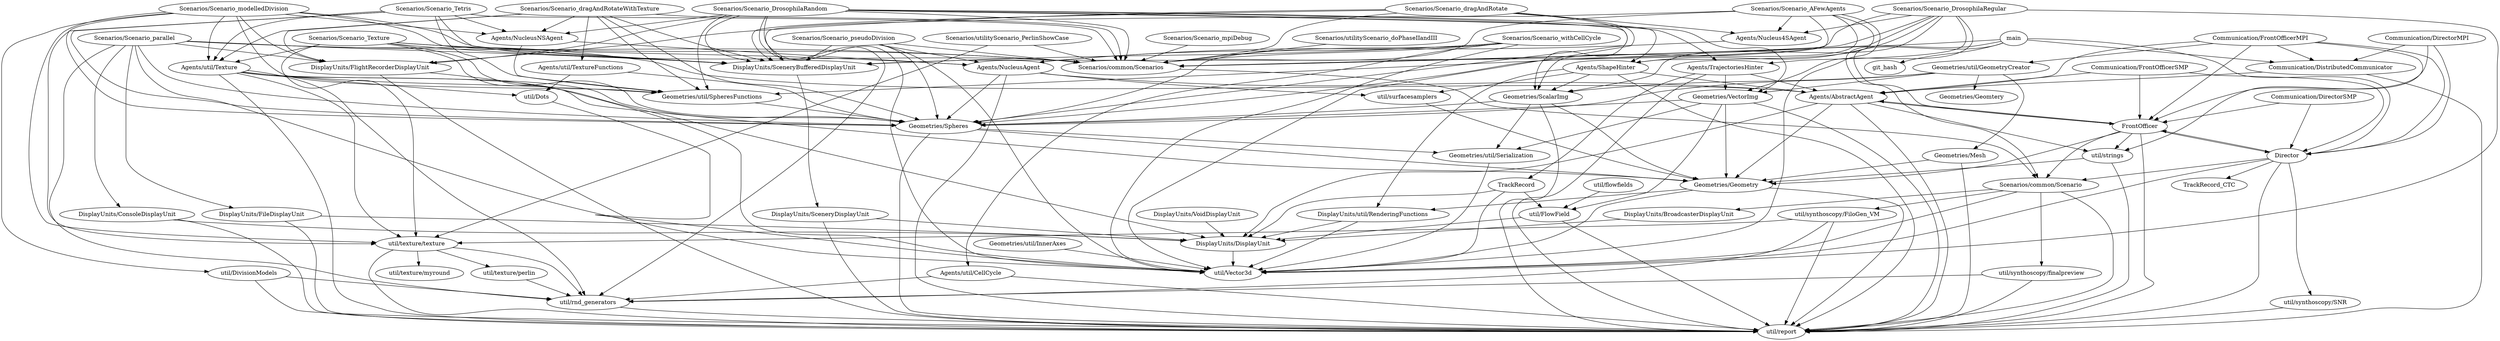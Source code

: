 digraph G {
"Geometries/ScalarImg" [label="Geometries/ScalarImg", fillcolor=white, style=filled, shape=oval];
"util/report" [label="util/report", fillcolor=white, style=filled, shape=oval];
"Geometries/util/Serialization" [label="Geometries/util/Serialization", fillcolor=white, style=filled, shape=oval];
"Geometries/Spheres" [label="Geometries/Spheres", fillcolor=white, style=filled, shape=oval];
"util/rnd_generators" [label="util/rnd_generators", fillcolor=white, style=filled, shape=oval];
"Scenarios/Scenario_Texture" [label="Scenarios/Scenario_Texture", fillcolor=white, style=filled, shape=oval];
"Agents/util/Texture" [label="Agents/util/Texture", fillcolor=white, style=filled, shape=oval];
"Agents/NucleusAgent" [label="Agents/NucleusAgent", fillcolor=white, style=filled, shape=oval];
"util/texture/texture" [label="util/texture/texture", fillcolor=white, style=filled, shape=oval];
"DisplayUnits/SceneryBufferedDisplayUnit" [label="DisplayUnits/SceneryBufferedDisplayUnit", fillcolor=white, style=filled, shape=oval];
"util/Vector3d" [label="util/Vector3d", fillcolor=white, style=filled, shape=oval];
"Scenarios/common/Scenarios" [label="Scenarios/common/Scenarios", fillcolor=white, style=filled, shape=oval];
"Communication/DirectorSMP" [label="Communication/DirectorSMP", fillcolor=white, style=filled, shape=oval];
"FrontOfficer" [label="FrontOfficer", fillcolor=white, style=filled, shape=oval];
"Director" [label="Director", fillcolor=white, style=filled, shape=oval];
"Communication/DirectorMPI" [label="Communication/DirectorMPI", fillcolor=white, style=filled, shape=oval];
"Communication/DistributedCommunicator" [label="Communication/DistributedCommunicator", fillcolor=white, style=filled, shape=oval];
"Scenarios/Scenario_mpiDebug" [label="Scenarios/Scenario_mpiDebug", fillcolor=white, style=filled, shape=oval];
"Communication/FrontOfficerMPI" [label="Communication/FrontOfficerMPI", fillcolor=white, style=filled, shape=oval];
"util/strings" [label="util/strings", fillcolor=white, style=filled, shape=oval];
"Geometries/util/GeometryCreator" [label="Geometries/util/GeometryCreator", fillcolor=white, style=filled, shape=oval];
"Agents/AbstractAgent" [label="Agents/AbstractAgent", fillcolor=white, style=filled, shape=oval];
"Geometries/Geometry" [label="Geometries/Geometry", fillcolor=white, style=filled, shape=oval];
"Geometries/util/SpheresFunctions" [label="Geometries/util/SpheresFunctions", fillcolor=white, style=filled, shape=oval];
"Scenarios/Scenario_Tetris" [label="Scenarios/Scenario_Tetris", fillcolor=white, style=filled, shape=oval];
"Agents/NucleusNSAgent" [label="Agents/NucleusNSAgent", fillcolor=white, style=filled, shape=oval];
"Agents/ShapeHinter" [label="Agents/ShapeHinter", fillcolor=white, style=filled, shape=oval];
"DisplayUnits/util/RenderingFunctions" [label="DisplayUnits/util/RenderingFunctions", fillcolor=white, style=filled, shape=oval];
"util/surfacesamplers" [label="util/surfacesamplers", fillcolor=white, style=filled, shape=oval];
"Scenarios/common/Scenario" [label="Scenarios/common/Scenario", fillcolor=white, style=filled, shape=oval];
"Scenarios/Scenario_modelledDivision" [label="Scenarios/Scenario_modelledDivision", fillcolor=white, style=filled, shape=oval];
"DisplayUnits/FlightRecorderDisplayUnit" [label="DisplayUnits/FlightRecorderDisplayUnit", fillcolor=white, style=filled, shape=oval];
"util/DivisionModels" [label="util/DivisionModels", fillcolor=white, style=filled, shape=oval];
"util/Dots" [label="util/Dots", fillcolor=white, style=filled, shape=oval];
"DisplayUnits/ConsoleDisplayUnit" [label="DisplayUnits/ConsoleDisplayUnit", fillcolor=white, style=filled, shape=oval];
"DisplayUnits/DisplayUnit" [label="DisplayUnits/DisplayUnit", fillcolor=white, style=filled, shape=oval];
"Agents/util/TextureFunctions" [label="Agents/util/TextureFunctions", fillcolor=white, style=filled, shape=oval];
"DisplayUnits/VoidDisplayUnit" [label="DisplayUnits/VoidDisplayUnit", fillcolor=white, style=filled, shape=oval];
"Communication/FrontOfficerSMP" [label="Communication/FrontOfficerSMP", fillcolor=white, style=filled, shape=oval];
"DisplayUnits/BroadcasterDisplayUnit" [label="DisplayUnits/BroadcasterDisplayUnit", fillcolor=white, style=filled, shape=oval];
"Scenarios/Scenario_parallel" [label="Scenarios/Scenario_parallel", fillcolor=white, style=filled, shape=oval];
"DisplayUnits/FileDisplayUnit" [label="DisplayUnits/FileDisplayUnit", fillcolor=white, style=filled, shape=oval];
"Scenarios/Scenario_dragAndRotateWithTexture" [label="Scenarios/Scenario_dragAndRotateWithTexture", fillcolor=white, style=filled, shape=oval];
"Scenarios/Scenario_DrosophilaRegular" [label="Scenarios/Scenario_DrosophilaRegular", fillcolor=white, style=filled, shape=oval];
"Agents/Nucleus4SAgent" [label="Agents/Nucleus4SAgent", fillcolor=white, style=filled, shape=oval];
"Geometries/VectorImg" [label="Geometries/VectorImg", fillcolor=white, style=filled, shape=oval];
"Agents/TrajectoriesHinter" [label="Agents/TrajectoriesHinter", fillcolor=white, style=filled, shape=oval];
"main" [label="main", fillcolor=white, style=filled, shape=oval];
"git_hash" [label="git_hash", fillcolor=white, style=filled, shape=oval];
"util/synthoscopy/SNR" [label="util/synthoscopy/SNR", fillcolor=white, style=filled, shape=oval];
"Scenarios/utilityScenario_PerlinShowCase" [label="Scenarios/utilityScenario_PerlinShowCase", fillcolor=white, style=filled, shape=oval];
"DisplayUnits/SceneryDisplayUnit" [label="DisplayUnits/SceneryDisplayUnit", fillcolor=white, style=filled, shape=oval];
"TrackRecord_CTC" [label="TrackRecord_CTC", fillcolor=white, style=filled, shape=oval];
"TrackRecord" [label="TrackRecord", fillcolor=white, style=filled, shape=oval];
"Geometries/Mesh" [label="Geometries/Mesh", fillcolor=white, style=filled, shape=oval];
"Geometries/Geomtery" [label="Geometries/Geomtery", fillcolor=white, style=filled, shape=oval];
"Scenarios/Scenario_pseudoDivision" [label="Scenarios/Scenario_pseudoDivision", fillcolor=white, style=filled, shape=oval];
"util/FlowField" [label="util/FlowField", fillcolor=white, style=filled, shape=oval];
"Scenarios/Scenario_DrosophilaRandom" [label="Scenarios/Scenario_DrosophilaRandom", fillcolor=white, style=filled, shape=oval];
"util/synthoscopy/finalpreview" [label="util/synthoscopy/finalpreview", fillcolor=white, style=filled, shape=oval];
"Scenarios/Scenario_withCellCycle" [label="Scenarios/Scenario_withCellCycle", fillcolor=white, style=filled, shape=oval];
"Agents/util/CellCycle" [label="Agents/util/CellCycle", fillcolor=white, style=filled, shape=oval];
"Geometries/util/InnerAxes" [label="Geometries/util/InnerAxes", fillcolor=white, style=filled, shape=oval];
"Scenarios/Scenario_dragAndRotate" [label="Scenarios/Scenario_dragAndRotate", fillcolor=white, style=filled, shape=oval];
"util/texture/perlin" [label="util/texture/perlin", fillcolor=white, style=filled, shape=oval];
"util/synthoscopy/FiloGen_VM" [label="util/synthoscopy/FiloGen_VM", fillcolor=white, style=filled, shape=oval];
"Scenarios/Scenario_AFewAgents" [label="Scenarios/Scenario_AFewAgents", fillcolor=white, style=filled, shape=oval];
"util/flowfields" [label="util/flowfields", fillcolor=white, style=filled, shape=oval];
"util/texture/myround" [label="util/texture/myround", fillcolor=white, style=filled, shape=oval];
"Scenarios/utilityScenario_doPhaseIIandIII" [label="Scenarios/utilityScenario_doPhaseIIandIII", fillcolor=white, style=filled, shape=oval];
"Geometries/ScalarImg" -> "util/report";
"Geometries/ScalarImg" -> "Geometries/Geometry";
"Geometries/ScalarImg" -> "Geometries/Spheres";
"Geometries/ScalarImg" -> "Geometries/util/Serialization";
"Geometries/util/Serialization" -> "util/Vector3d";
"Geometries/Spheres" -> "util/report";
"Geometries/Spheres" -> "Geometries/util/Serialization";
"Geometries/Spheres" -> "Geometries/Geometry";
"util/rnd_generators" -> "util/report";
"Scenarios/Scenario_Texture" -> "Agents/NucleusAgent";
"Scenarios/Scenario_Texture" -> "util/texture/texture";
"Scenarios/Scenario_Texture" -> "Agents/util/Texture";
"Scenarios/Scenario_Texture" -> "Geometries/Spheres";
"Scenarios/Scenario_Texture" -> "util/Vector3d";
"Scenarios/Scenario_Texture" -> "DisplayUnits/SceneryBufferedDisplayUnit";
"Scenarios/Scenario_Texture" -> "Scenarios/common/Scenarios";
"Agents/util/Texture" -> "Geometries/util/SpheresFunctions";
"Agents/util/Texture" -> "util/Dots";
"Agents/util/Texture" -> "util/texture/texture";
"Agents/util/Texture" -> "Geometries/Geometry";
"Agents/util/Texture" -> "Geometries/Spheres";
"Agents/util/Texture" -> "util/rnd_generators";
"Agents/util/Texture" -> "util/report";
"Agents/NucleusAgent" -> "util/report";
"Agents/NucleusAgent" -> "util/surfacesamplers";
"Agents/NucleusAgent" -> "Geometries/Spheres";
"Agents/NucleusAgent" -> "Agents/AbstractAgent";
"util/texture/texture" -> "util/rnd_generators";
"util/texture/texture" -> "util/report";
"util/texture/texture" -> "util/texture/myround";
"util/texture/texture" -> "util/texture/perlin";
"DisplayUnits/SceneryBufferedDisplayUnit" -> "DisplayUnits/SceneryDisplayUnit";
"Scenarios/common/Scenarios" -> "Scenarios/common/Scenario";
"Communication/DirectorSMP" -> "Director";
"Communication/DirectorSMP" -> "FrontOfficer";
"FrontOfficer" -> "Geometries/Geometry";
"FrontOfficer" -> "util/strings";
"FrontOfficer" -> "Scenarios/common/Scenario";
"FrontOfficer" -> "util/report";
"FrontOfficer" -> "Agents/AbstractAgent";
"FrontOfficer" -> "Director";
"Director" -> "TrackRecord_CTC";
"Director" -> "FrontOfficer";
"Director" -> "Scenarios/common/Scenario";
"Director" -> "util/report";
"Director" -> "util/Vector3d";
"Director" -> "util/synthoscopy/SNR";
"Communication/DirectorMPI" -> "Director";
"Communication/DirectorMPI" -> "Communication/DistributedCommunicator";
"Communication/DirectorMPI" -> "FrontOfficer";
"Communication/DistributedCommunicator" -> "util/report";
"Communication/DistributedCommunicator" -> "Agents/AbstractAgent";
"Scenarios/Scenario_mpiDebug" -> "Scenarios/common/Scenarios";
"Communication/FrontOfficerMPI" -> "Communication/DistributedCommunicator";
"Communication/FrontOfficerMPI" -> "FrontOfficer";
"Communication/FrontOfficerMPI" -> "util/strings";
"Communication/FrontOfficerMPI" -> "Agents/AbstractAgent";
"Communication/FrontOfficerMPI" -> "Director";
"Communication/FrontOfficerMPI" -> "Geometries/util/GeometryCreator";
"util/strings" -> "util/report";
"util/strings" -> "Geometries/Geometry";
"Geometries/util/GeometryCreator" -> "Geometries/Mesh";
"Geometries/util/GeometryCreator" -> "Geometries/VectorImg";
"Geometries/util/GeometryCreator" -> "Geometries/Spheres";
"Geometries/util/GeometryCreator" -> "Geometries/Geomtery";
"Geometries/util/GeometryCreator" -> "Geometries/ScalarImg";
"Agents/AbstractAgent" -> "Geometries/Geometry";
"Agents/AbstractAgent" -> "FrontOfficer";
"Agents/AbstractAgent" -> "util/strings";
"Agents/AbstractAgent" -> "util/report";
"Agents/AbstractAgent" -> "DisplayUnits/DisplayUnit";
"Geometries/Geometry" -> "util/report";
"Geometries/Geometry" -> "DisplayUnits/util/RenderingFunctions";
"Geometries/Geometry" -> "util/Vector3d";
"Geometries/util/SpheresFunctions" -> "Geometries/Spheres";
"Scenarios/Scenario_Tetris" -> "Geometries/util/SpheresFunctions";
"Scenarios/Scenario_Tetris" -> "util/texture/texture";
"Scenarios/Scenario_Tetris" -> "Agents/util/Texture";
"Scenarios/Scenario_Tetris" -> "Geometries/Spheres";
"Scenarios/Scenario_Tetris" -> "DisplayUnits/SceneryBufferedDisplayUnit";
"Scenarios/Scenario_Tetris" -> "Agents/NucleusNSAgent";
"Scenarios/Scenario_Tetris" -> "Scenarios/common/Scenarios";
"Agents/NucleusNSAgent" -> "Geometries/util/SpheresFunctions";
"Agents/NucleusNSAgent" -> "Agents/NucleusAgent";
"Agents/ShapeHinter" -> "util/surfacesamplers";
"Agents/ShapeHinter" -> "DisplayUnits/util/RenderingFunctions";
"Agents/ShapeHinter" -> "Geometries/ScalarImg";
"Agents/ShapeHinter" -> "util/report";
"Agents/ShapeHinter" -> "Agents/AbstractAgent";
"DisplayUnits/util/RenderingFunctions" -> "util/Vector3d";
"DisplayUnits/util/RenderingFunctions" -> "DisplayUnits/DisplayUnit";
"util/surfacesamplers" -> "Geometries/Geometry";
"Scenarios/common/Scenario" -> "util/synthoscopy/finalpreview";
"Scenarios/common/Scenario" -> "util/report";
"Scenarios/common/Scenario" -> "util/Vector3d";
"Scenarios/common/Scenario" -> "util/synthoscopy/FiloGen_VM";
"Scenarios/common/Scenario" -> "DisplayUnits/BroadcasterDisplayUnit";
"Scenarios/Scenario_modelledDivision" -> "Geometries/util/SpheresFunctions";
"Scenarios/Scenario_modelledDivision" -> "util/texture/texture";
"Scenarios/Scenario_modelledDivision" -> "Agents/util/Texture";
"Scenarios/Scenario_modelledDivision" -> "Geometries/Spheres";
"Scenarios/Scenario_modelledDivision" -> "DisplayUnits/FlightRecorderDisplayUnit";
"Scenarios/Scenario_modelledDivision" -> "util/DivisionModels";
"Scenarios/Scenario_modelledDivision" -> "DisplayUnits/SceneryBufferedDisplayUnit";
"Scenarios/Scenario_modelledDivision" -> "Agents/NucleusNSAgent";
"Scenarios/Scenario_modelledDivision" -> "Scenarios/common/Scenarios";
"DisplayUnits/FlightRecorderDisplayUnit" -> "util/report";
"DisplayUnits/FlightRecorderDisplayUnit" -> "DisplayUnits/DisplayUnit";
"util/DivisionModels" -> "util/rnd_generators";
"util/DivisionModels" -> "util/report";
"util/Dots" -> "util/Vector3d";
"DisplayUnits/ConsoleDisplayUnit" -> "util/report";
"DisplayUnits/ConsoleDisplayUnit" -> "DisplayUnits/DisplayUnit";
"DisplayUnits/DisplayUnit" -> "util/Vector3d";
"Agents/util/TextureFunctions" -> "util/Dots";
"Agents/util/TextureFunctions" -> "Geometries/Spheres";
"DisplayUnits/VoidDisplayUnit" -> "DisplayUnits/DisplayUnit";
"Communication/FrontOfficerSMP" -> "Director";
"Communication/FrontOfficerSMP" -> "Agents/AbstractAgent";
"Communication/FrontOfficerSMP" -> "FrontOfficer";
"DisplayUnits/BroadcasterDisplayUnit" -> "DisplayUnits/DisplayUnit";
"Scenarios/Scenario_parallel" -> "DisplayUnits/ConsoleDisplayUnit";
"Scenarios/Scenario_parallel" -> "DisplayUnits/FileDisplayUnit";
"Scenarios/Scenario_parallel" -> "Geometries/Spheres";
"Scenarios/Scenario_parallel" -> "DisplayUnits/FlightRecorderDisplayUnit";
"Scenarios/Scenario_parallel" -> "util/rnd_generators";
"Scenarios/Scenario_parallel" -> "util/Vector3d";
"Scenarios/Scenario_parallel" -> "Agents/AbstractAgent";
"Scenarios/Scenario_parallel" -> "DisplayUnits/SceneryBufferedDisplayUnit";
"Scenarios/Scenario_parallel" -> "Scenarios/common/Scenarios";
"DisplayUnits/FileDisplayUnit" -> "util/report";
"DisplayUnits/FileDisplayUnit" -> "DisplayUnits/DisplayUnit";
"Scenarios/Scenario_dragAndRotateWithTexture" -> "Geometries/util/SpheresFunctions";
"Scenarios/Scenario_dragAndRotateWithTexture" -> "Agents/util/Texture";
"Scenarios/Scenario_dragAndRotateWithTexture" -> "Geometries/Spheres";
"Scenarios/Scenario_dragAndRotateWithTexture" -> "DisplayUnits/FlightRecorderDisplayUnit";
"Scenarios/Scenario_dragAndRotateWithTexture" -> "DisplayUnits/SceneryBufferedDisplayUnit";
"Scenarios/Scenario_dragAndRotateWithTexture" -> "Agents/NucleusNSAgent";
"Scenarios/Scenario_dragAndRotateWithTexture" -> "Agents/util/TextureFunctions";
"Scenarios/Scenario_dragAndRotateWithTexture" -> "Scenarios/common/Scenarios";
"Scenarios/Scenario_DrosophilaRegular" -> "Geometries/util/SpheresFunctions";
"Scenarios/Scenario_DrosophilaRegular" -> "Agents/TrajectoriesHinter";
"Scenarios/Scenario_DrosophilaRegular" -> "Geometries/VectorImg";
"Scenarios/Scenario_DrosophilaRegular" -> "Geometries/ScalarImg";
"Scenarios/Scenario_DrosophilaRegular" -> "util/Vector3d";
"Scenarios/Scenario_DrosophilaRegular" -> "Agents/Nucleus4SAgent";
"Scenarios/Scenario_DrosophilaRegular" -> "DisplayUnits/SceneryBufferedDisplayUnit";
"Scenarios/Scenario_DrosophilaRegular" -> "Scenarios/common/Scenarios";
"Scenarios/Scenario_DrosophilaRegular" -> "Agents/ShapeHinter";
"Agents/Nucleus4SAgent" -> "Agents/NucleusAgent";
"Geometries/VectorImg" -> "util/FlowField";
"Geometries/VectorImg" -> "Geometries/Geometry";
"Geometries/VectorImg" -> "Geometries/Spheres";
"Geometries/VectorImg" -> "util/report";
"Geometries/VectorImg" -> "Geometries/util/Serialization";
"Agents/TrajectoriesHinter" -> "util/report";
"Agents/TrajectoriesHinter" -> "Geometries/VectorImg";
"Agents/TrajectoriesHinter" -> "Agents/AbstractAgent";
"Agents/TrajectoriesHinter" -> "TrackRecord";
"main" -> "Communication/DistributedCommunicator";
"main" -> "FrontOfficer";
"main" -> "Scenarios/common/Scenario";
"main" -> "git_hash";
"main" -> "Director";
"main" -> "Scenarios/common/Scenarios";
"util/synthoscopy/SNR" -> "util/report";
"Scenarios/utilityScenario_PerlinShowCase" -> "Scenarios/common/Scenarios";
"Scenarios/utilityScenario_PerlinShowCase" -> "util/texture/texture";
"DisplayUnits/SceneryDisplayUnit" -> "util/report";
"DisplayUnits/SceneryDisplayUnit" -> "DisplayUnits/DisplayUnit";
"TrackRecord" -> "util/Vector3d";
"TrackRecord" -> "util/FlowField";
"TrackRecord" -> "DisplayUnits/DisplayUnit";
"Geometries/Mesh" -> "util/report";
"Geometries/Mesh" -> "Geometries/Geometry";
"Scenarios/Scenario_pseudoDivision" -> "Agents/NucleusAgent";
"Scenarios/Scenario_pseudoDivision" -> "Geometries/Spheres";
"Scenarios/Scenario_pseudoDivision" -> "util/Vector3d";
"Scenarios/Scenario_pseudoDivision" -> "DisplayUnits/SceneryBufferedDisplayUnit";
"Scenarios/Scenario_pseudoDivision" -> "Scenarios/common/Scenarios";
"util/FlowField" -> "util/report";
"util/FlowField" -> "DisplayUnits/DisplayUnit";
"Scenarios/Scenario_DrosophilaRandom" -> "Geometries/util/SpheresFunctions";
"Scenarios/Scenario_DrosophilaRandom" -> "Agents/TrajectoriesHinter";
"Scenarios/Scenario_DrosophilaRandom" -> "Geometries/VectorImg";
"Scenarios/Scenario_DrosophilaRandom" -> "DisplayUnits/FlightRecorderDisplayUnit";
"Scenarios/Scenario_DrosophilaRandom" -> "util/rnd_generators";
"Scenarios/Scenario_DrosophilaRandom" -> "Geometries/ScalarImg";
"Scenarios/Scenario_DrosophilaRandom" -> "util/Vector3d";
"Scenarios/Scenario_DrosophilaRandom" -> "DisplayUnits/SceneryBufferedDisplayUnit";
"Scenarios/Scenario_DrosophilaRandom" -> "Agents/NucleusNSAgent";
"Scenarios/Scenario_DrosophilaRandom" -> "Agents/ShapeHinter";
"Scenarios/Scenario_DrosophilaRandom" -> "Scenarios/common/Scenarios";
"util/synthoscopy/finalpreview" -> "util/rnd_generators";
"util/synthoscopy/finalpreview" -> "util/report";
"Scenarios/Scenario_withCellCycle" -> "Agents/NucleusAgent";
"Scenarios/Scenario_withCellCycle" -> "Agents/util/CellCycle";
"Scenarios/Scenario_withCellCycle" -> "Geometries/Spheres";
"Scenarios/Scenario_withCellCycle" -> "util/Vector3d";
"Scenarios/Scenario_withCellCycle" -> "DisplayUnits/SceneryBufferedDisplayUnit";
"Scenarios/Scenario_withCellCycle" -> "Scenarios/common/Scenarios";
"Agents/util/CellCycle" -> "util/rnd_generators";
"Agents/util/CellCycle" -> "util/report";
"Geometries/util/InnerAxes" -> "util/Vector3d";
"Scenarios/Scenario_dragAndRotate" -> "Geometries/Spheres";
"Scenarios/Scenario_dragAndRotate" -> "DisplayUnits/FlightRecorderDisplayUnit";
"Scenarios/Scenario_dragAndRotate" -> "util/Vector3d";
"Scenarios/Scenario_dragAndRotate" -> "Agents/Nucleus4SAgent";
"Scenarios/Scenario_dragAndRotate" -> "DisplayUnits/SceneryBufferedDisplayUnit";
"Scenarios/Scenario_dragAndRotate" -> "Scenarios/common/Scenarios";
"util/texture/perlin" -> "util/rnd_generators";
"util/synthoscopy/FiloGen_VM" -> "util/rnd_generators";
"util/synthoscopy/FiloGen_VM" -> "util/report";
"util/synthoscopy/FiloGen_VM" -> "util/texture/texture";
"Scenarios/Scenario_AFewAgents" -> "Geometries/Spheres";
"Scenarios/Scenario_AFewAgents" -> "Geometries/ScalarImg";
"Scenarios/Scenario_AFewAgents" -> "util/Vector3d";
"Scenarios/Scenario_AFewAgents" -> "Agents/Nucleus4SAgent";
"Scenarios/Scenario_AFewAgents" -> "DisplayUnits/SceneryBufferedDisplayUnit";
"Scenarios/Scenario_AFewAgents" -> "Scenarios/common/Scenarios";
"Scenarios/Scenario_AFewAgents" -> "Agents/ShapeHinter";
"util/flowfields" -> "util/FlowField";
"Scenarios/utilityScenario_doPhaseIIandIII" -> "Scenarios/common/Scenarios";
}
